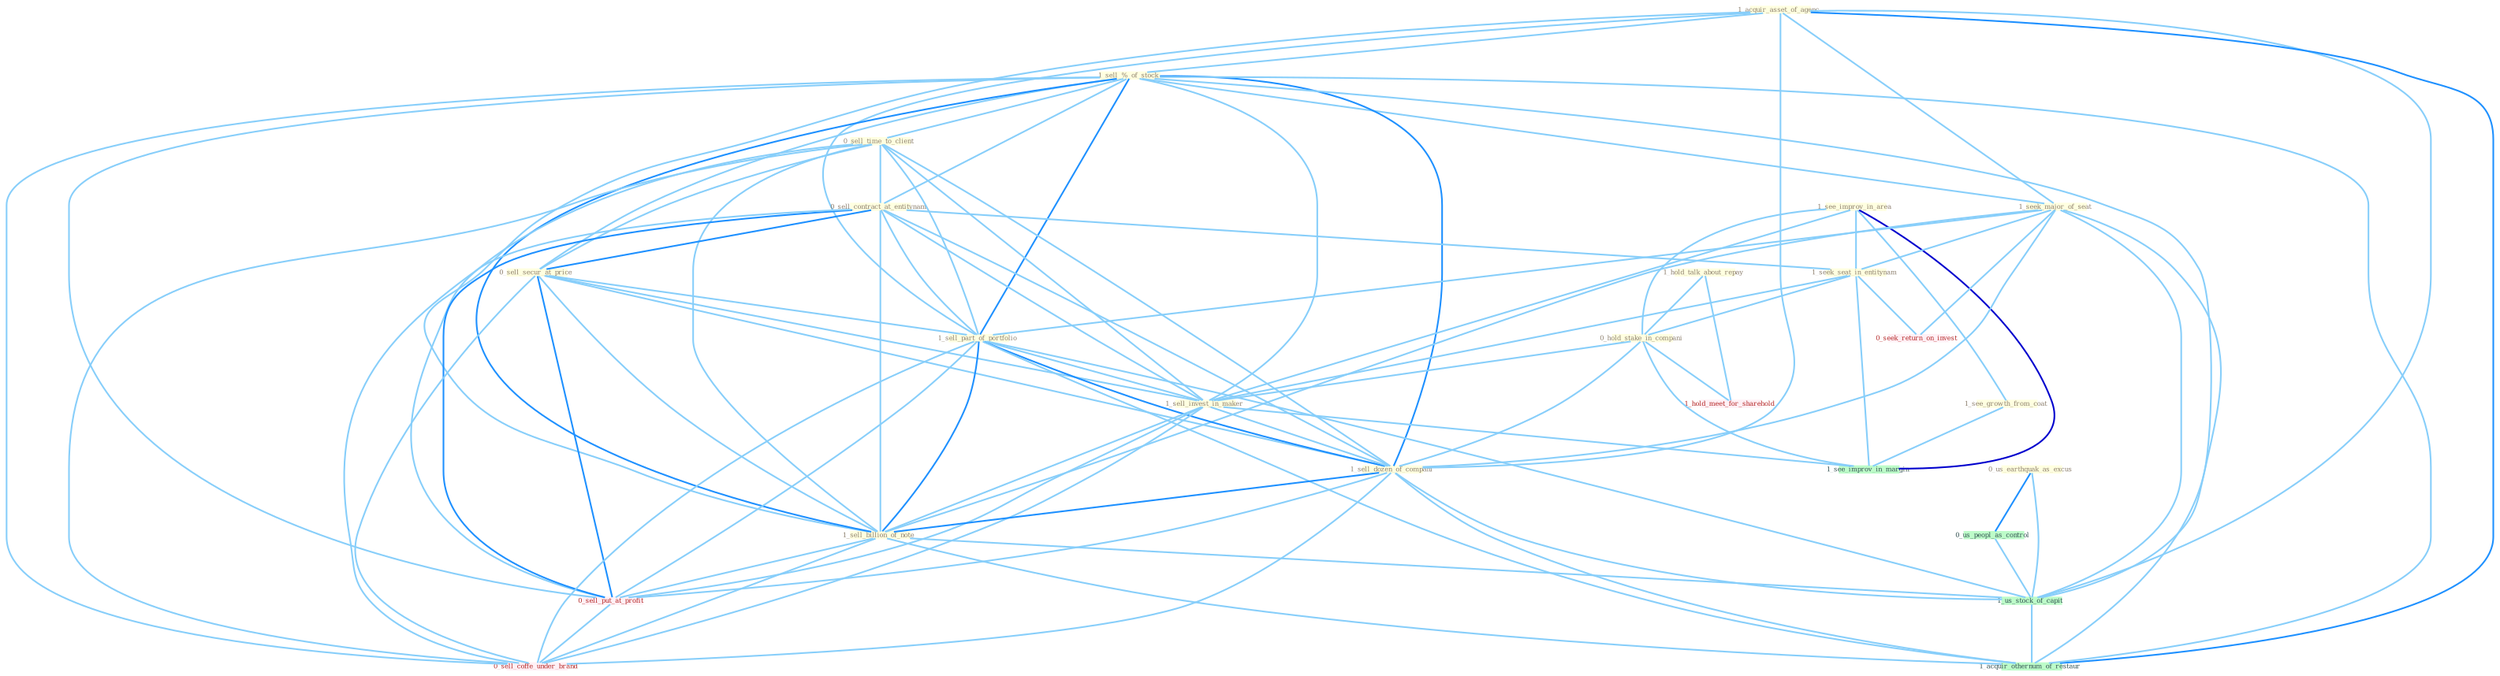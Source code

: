 Graph G{ 
    node
    [shape=polygon,style=filled,width=.5,height=.06,color="#BDFCC9",fixedsize=true,fontsize=4,
    fontcolor="#2f4f4f"];
    {node
    [color="#ffffe0", fontcolor="#8b7d6b"] "1_acquir_asset_of_agenc " "1_sell_%_of_stock " "1_see_improv_in_area " "1_seek_major_of_seat " "0_sell_time_to_client " "0_sell_contract_at_entitynam " "0_sell_secur_at_price " "1_hold_talk_about_repay " "1_seek_seat_in_entitynam " "0_us_earthquak_as_excus " "0_hold_stake_in_compani " "1_sell_part_of_portfolio " "1_sell_invest_in_maker " "1_see_growth_from_coat " "1_sell_dozen_of_compani " "1_sell_billion_of_note "}
{node [color="#fff0f5", fontcolor="#b22222"] "0_sell_put_at_profit " "0_seek_return_on_invest " "0_sell_coffe_under_brand " "1_hold_meet_for_sharehold "}
edge [color="#B0E2FF"];

	"1_acquir_asset_of_agenc " -- "1_sell_%_of_stock " [w="1", color="#87cefa" ];
	"1_acquir_asset_of_agenc " -- "1_seek_major_of_seat " [w="1", color="#87cefa" ];
	"1_acquir_asset_of_agenc " -- "1_sell_part_of_portfolio " [w="1", color="#87cefa" ];
	"1_acquir_asset_of_agenc " -- "1_sell_dozen_of_compani " [w="1", color="#87cefa" ];
	"1_acquir_asset_of_agenc " -- "1_sell_billion_of_note " [w="1", color="#87cefa" ];
	"1_acquir_asset_of_agenc " -- "1_us_stock_of_capit " [w="1", color="#87cefa" ];
	"1_acquir_asset_of_agenc " -- "1_acquir_othernum_of_restaur " [w="2", color="#1e90ff" , len=0.8];
	"1_sell_%_of_stock " -- "1_seek_major_of_seat " [w="1", color="#87cefa" ];
	"1_sell_%_of_stock " -- "0_sell_time_to_client " [w="1", color="#87cefa" ];
	"1_sell_%_of_stock " -- "0_sell_contract_at_entitynam " [w="1", color="#87cefa" ];
	"1_sell_%_of_stock " -- "0_sell_secur_at_price " [w="1", color="#87cefa" ];
	"1_sell_%_of_stock " -- "1_sell_part_of_portfolio " [w="2", color="#1e90ff" , len=0.8];
	"1_sell_%_of_stock " -- "1_sell_invest_in_maker " [w="1", color="#87cefa" ];
	"1_sell_%_of_stock " -- "1_sell_dozen_of_compani " [w="2", color="#1e90ff" , len=0.8];
	"1_sell_%_of_stock " -- "1_sell_billion_of_note " [w="2", color="#1e90ff" , len=0.8];
	"1_sell_%_of_stock " -- "0_sell_put_at_profit " [w="1", color="#87cefa" ];
	"1_sell_%_of_stock " -- "1_us_stock_of_capit " [w="1", color="#87cefa" ];
	"1_sell_%_of_stock " -- "0_sell_coffe_under_brand " [w="1", color="#87cefa" ];
	"1_sell_%_of_stock " -- "1_acquir_othernum_of_restaur " [w="1", color="#87cefa" ];
	"1_see_improv_in_area " -- "1_seek_seat_in_entitynam " [w="1", color="#87cefa" ];
	"1_see_improv_in_area " -- "0_hold_stake_in_compani " [w="1", color="#87cefa" ];
	"1_see_improv_in_area " -- "1_sell_invest_in_maker " [w="1", color="#87cefa" ];
	"1_see_improv_in_area " -- "1_see_growth_from_coat " [w="1", color="#87cefa" ];
	"1_see_improv_in_area " -- "1_see_improv_in_margin " [w="3", color="#0000cd" , len=0.6];
	"1_seek_major_of_seat " -- "1_seek_seat_in_entitynam " [w="1", color="#87cefa" ];
	"1_seek_major_of_seat " -- "1_sell_part_of_portfolio " [w="1", color="#87cefa" ];
	"1_seek_major_of_seat " -- "1_sell_dozen_of_compani " [w="1", color="#87cefa" ];
	"1_seek_major_of_seat " -- "1_sell_billion_of_note " [w="1", color="#87cefa" ];
	"1_seek_major_of_seat " -- "0_seek_return_on_invest " [w="1", color="#87cefa" ];
	"1_seek_major_of_seat " -- "1_us_stock_of_capit " [w="1", color="#87cefa" ];
	"1_seek_major_of_seat " -- "1_acquir_othernum_of_restaur " [w="1", color="#87cefa" ];
	"0_sell_time_to_client " -- "0_sell_contract_at_entitynam " [w="1", color="#87cefa" ];
	"0_sell_time_to_client " -- "0_sell_secur_at_price " [w="1", color="#87cefa" ];
	"0_sell_time_to_client " -- "1_sell_part_of_portfolio " [w="1", color="#87cefa" ];
	"0_sell_time_to_client " -- "1_sell_invest_in_maker " [w="1", color="#87cefa" ];
	"0_sell_time_to_client " -- "1_sell_dozen_of_compani " [w="1", color="#87cefa" ];
	"0_sell_time_to_client " -- "1_sell_billion_of_note " [w="1", color="#87cefa" ];
	"0_sell_time_to_client " -- "0_sell_put_at_profit " [w="1", color="#87cefa" ];
	"0_sell_time_to_client " -- "0_sell_coffe_under_brand " [w="1", color="#87cefa" ];
	"0_sell_contract_at_entitynam " -- "0_sell_secur_at_price " [w="2", color="#1e90ff" , len=0.8];
	"0_sell_contract_at_entitynam " -- "1_seek_seat_in_entitynam " [w="1", color="#87cefa" ];
	"0_sell_contract_at_entitynam " -- "1_sell_part_of_portfolio " [w="1", color="#87cefa" ];
	"0_sell_contract_at_entitynam " -- "1_sell_invest_in_maker " [w="1", color="#87cefa" ];
	"0_sell_contract_at_entitynam " -- "1_sell_dozen_of_compani " [w="1", color="#87cefa" ];
	"0_sell_contract_at_entitynam " -- "1_sell_billion_of_note " [w="1", color="#87cefa" ];
	"0_sell_contract_at_entitynam " -- "0_sell_put_at_profit " [w="2", color="#1e90ff" , len=0.8];
	"0_sell_contract_at_entitynam " -- "0_sell_coffe_under_brand " [w="1", color="#87cefa" ];
	"0_sell_secur_at_price " -- "1_sell_part_of_portfolio " [w="1", color="#87cefa" ];
	"0_sell_secur_at_price " -- "1_sell_invest_in_maker " [w="1", color="#87cefa" ];
	"0_sell_secur_at_price " -- "1_sell_dozen_of_compani " [w="1", color="#87cefa" ];
	"0_sell_secur_at_price " -- "1_sell_billion_of_note " [w="1", color="#87cefa" ];
	"0_sell_secur_at_price " -- "0_sell_put_at_profit " [w="2", color="#1e90ff" , len=0.8];
	"0_sell_secur_at_price " -- "0_sell_coffe_under_brand " [w="1", color="#87cefa" ];
	"1_hold_talk_about_repay " -- "0_hold_stake_in_compani " [w="1", color="#87cefa" ];
	"1_hold_talk_about_repay " -- "1_hold_meet_for_sharehold " [w="1", color="#87cefa" ];
	"1_seek_seat_in_entitynam " -- "0_hold_stake_in_compani " [w="1", color="#87cefa" ];
	"1_seek_seat_in_entitynam " -- "1_sell_invest_in_maker " [w="1", color="#87cefa" ];
	"1_seek_seat_in_entitynam " -- "0_seek_return_on_invest " [w="1", color="#87cefa" ];
	"1_seek_seat_in_entitynam " -- "1_see_improv_in_margin " [w="1", color="#87cefa" ];
	"0_us_earthquak_as_excus " -- "0_us_peopl_as_control " [w="2", color="#1e90ff" , len=0.8];
	"0_us_earthquak_as_excus " -- "1_us_stock_of_capit " [w="1", color="#87cefa" ];
	"0_hold_stake_in_compani " -- "1_sell_invest_in_maker " [w="1", color="#87cefa" ];
	"0_hold_stake_in_compani " -- "1_sell_dozen_of_compani " [w="1", color="#87cefa" ];
	"0_hold_stake_in_compani " -- "1_see_improv_in_margin " [w="1", color="#87cefa" ];
	"0_hold_stake_in_compani " -- "1_hold_meet_for_sharehold " [w="1", color="#87cefa" ];
	"1_sell_part_of_portfolio " -- "1_sell_invest_in_maker " [w="1", color="#87cefa" ];
	"1_sell_part_of_portfolio " -- "1_sell_dozen_of_compani " [w="2", color="#1e90ff" , len=0.8];
	"1_sell_part_of_portfolio " -- "1_sell_billion_of_note " [w="2", color="#1e90ff" , len=0.8];
	"1_sell_part_of_portfolio " -- "0_sell_put_at_profit " [w="1", color="#87cefa" ];
	"1_sell_part_of_portfolio " -- "1_us_stock_of_capit " [w="1", color="#87cefa" ];
	"1_sell_part_of_portfolio " -- "0_sell_coffe_under_brand " [w="1", color="#87cefa" ];
	"1_sell_part_of_portfolio " -- "1_acquir_othernum_of_restaur " [w="1", color="#87cefa" ];
	"1_sell_invest_in_maker " -- "1_sell_dozen_of_compani " [w="1", color="#87cefa" ];
	"1_sell_invest_in_maker " -- "1_sell_billion_of_note " [w="1", color="#87cefa" ];
	"1_sell_invest_in_maker " -- "0_sell_put_at_profit " [w="1", color="#87cefa" ];
	"1_sell_invest_in_maker " -- "1_see_improv_in_margin " [w="1", color="#87cefa" ];
	"1_sell_invest_in_maker " -- "0_sell_coffe_under_brand " [w="1", color="#87cefa" ];
	"1_see_growth_from_coat " -- "1_see_improv_in_margin " [w="1", color="#87cefa" ];
	"1_sell_dozen_of_compani " -- "1_sell_billion_of_note " [w="2", color="#1e90ff" , len=0.8];
	"1_sell_dozen_of_compani " -- "0_sell_put_at_profit " [w="1", color="#87cefa" ];
	"1_sell_dozen_of_compani " -- "1_us_stock_of_capit " [w="1", color="#87cefa" ];
	"1_sell_dozen_of_compani " -- "0_sell_coffe_under_brand " [w="1", color="#87cefa" ];
	"1_sell_dozen_of_compani " -- "1_acquir_othernum_of_restaur " [w="1", color="#87cefa" ];
	"1_sell_billion_of_note " -- "0_sell_put_at_profit " [w="1", color="#87cefa" ];
	"1_sell_billion_of_note " -- "1_us_stock_of_capit " [w="1", color="#87cefa" ];
	"1_sell_billion_of_note " -- "0_sell_coffe_under_brand " [w="1", color="#87cefa" ];
	"1_sell_billion_of_note " -- "1_acquir_othernum_of_restaur " [w="1", color="#87cefa" ];
	"0_us_peopl_as_control " -- "1_us_stock_of_capit " [w="1", color="#87cefa" ];
	"0_sell_put_at_profit " -- "0_sell_coffe_under_brand " [w="1", color="#87cefa" ];
	"1_us_stock_of_capit " -- "1_acquir_othernum_of_restaur " [w="1", color="#87cefa" ];
}
